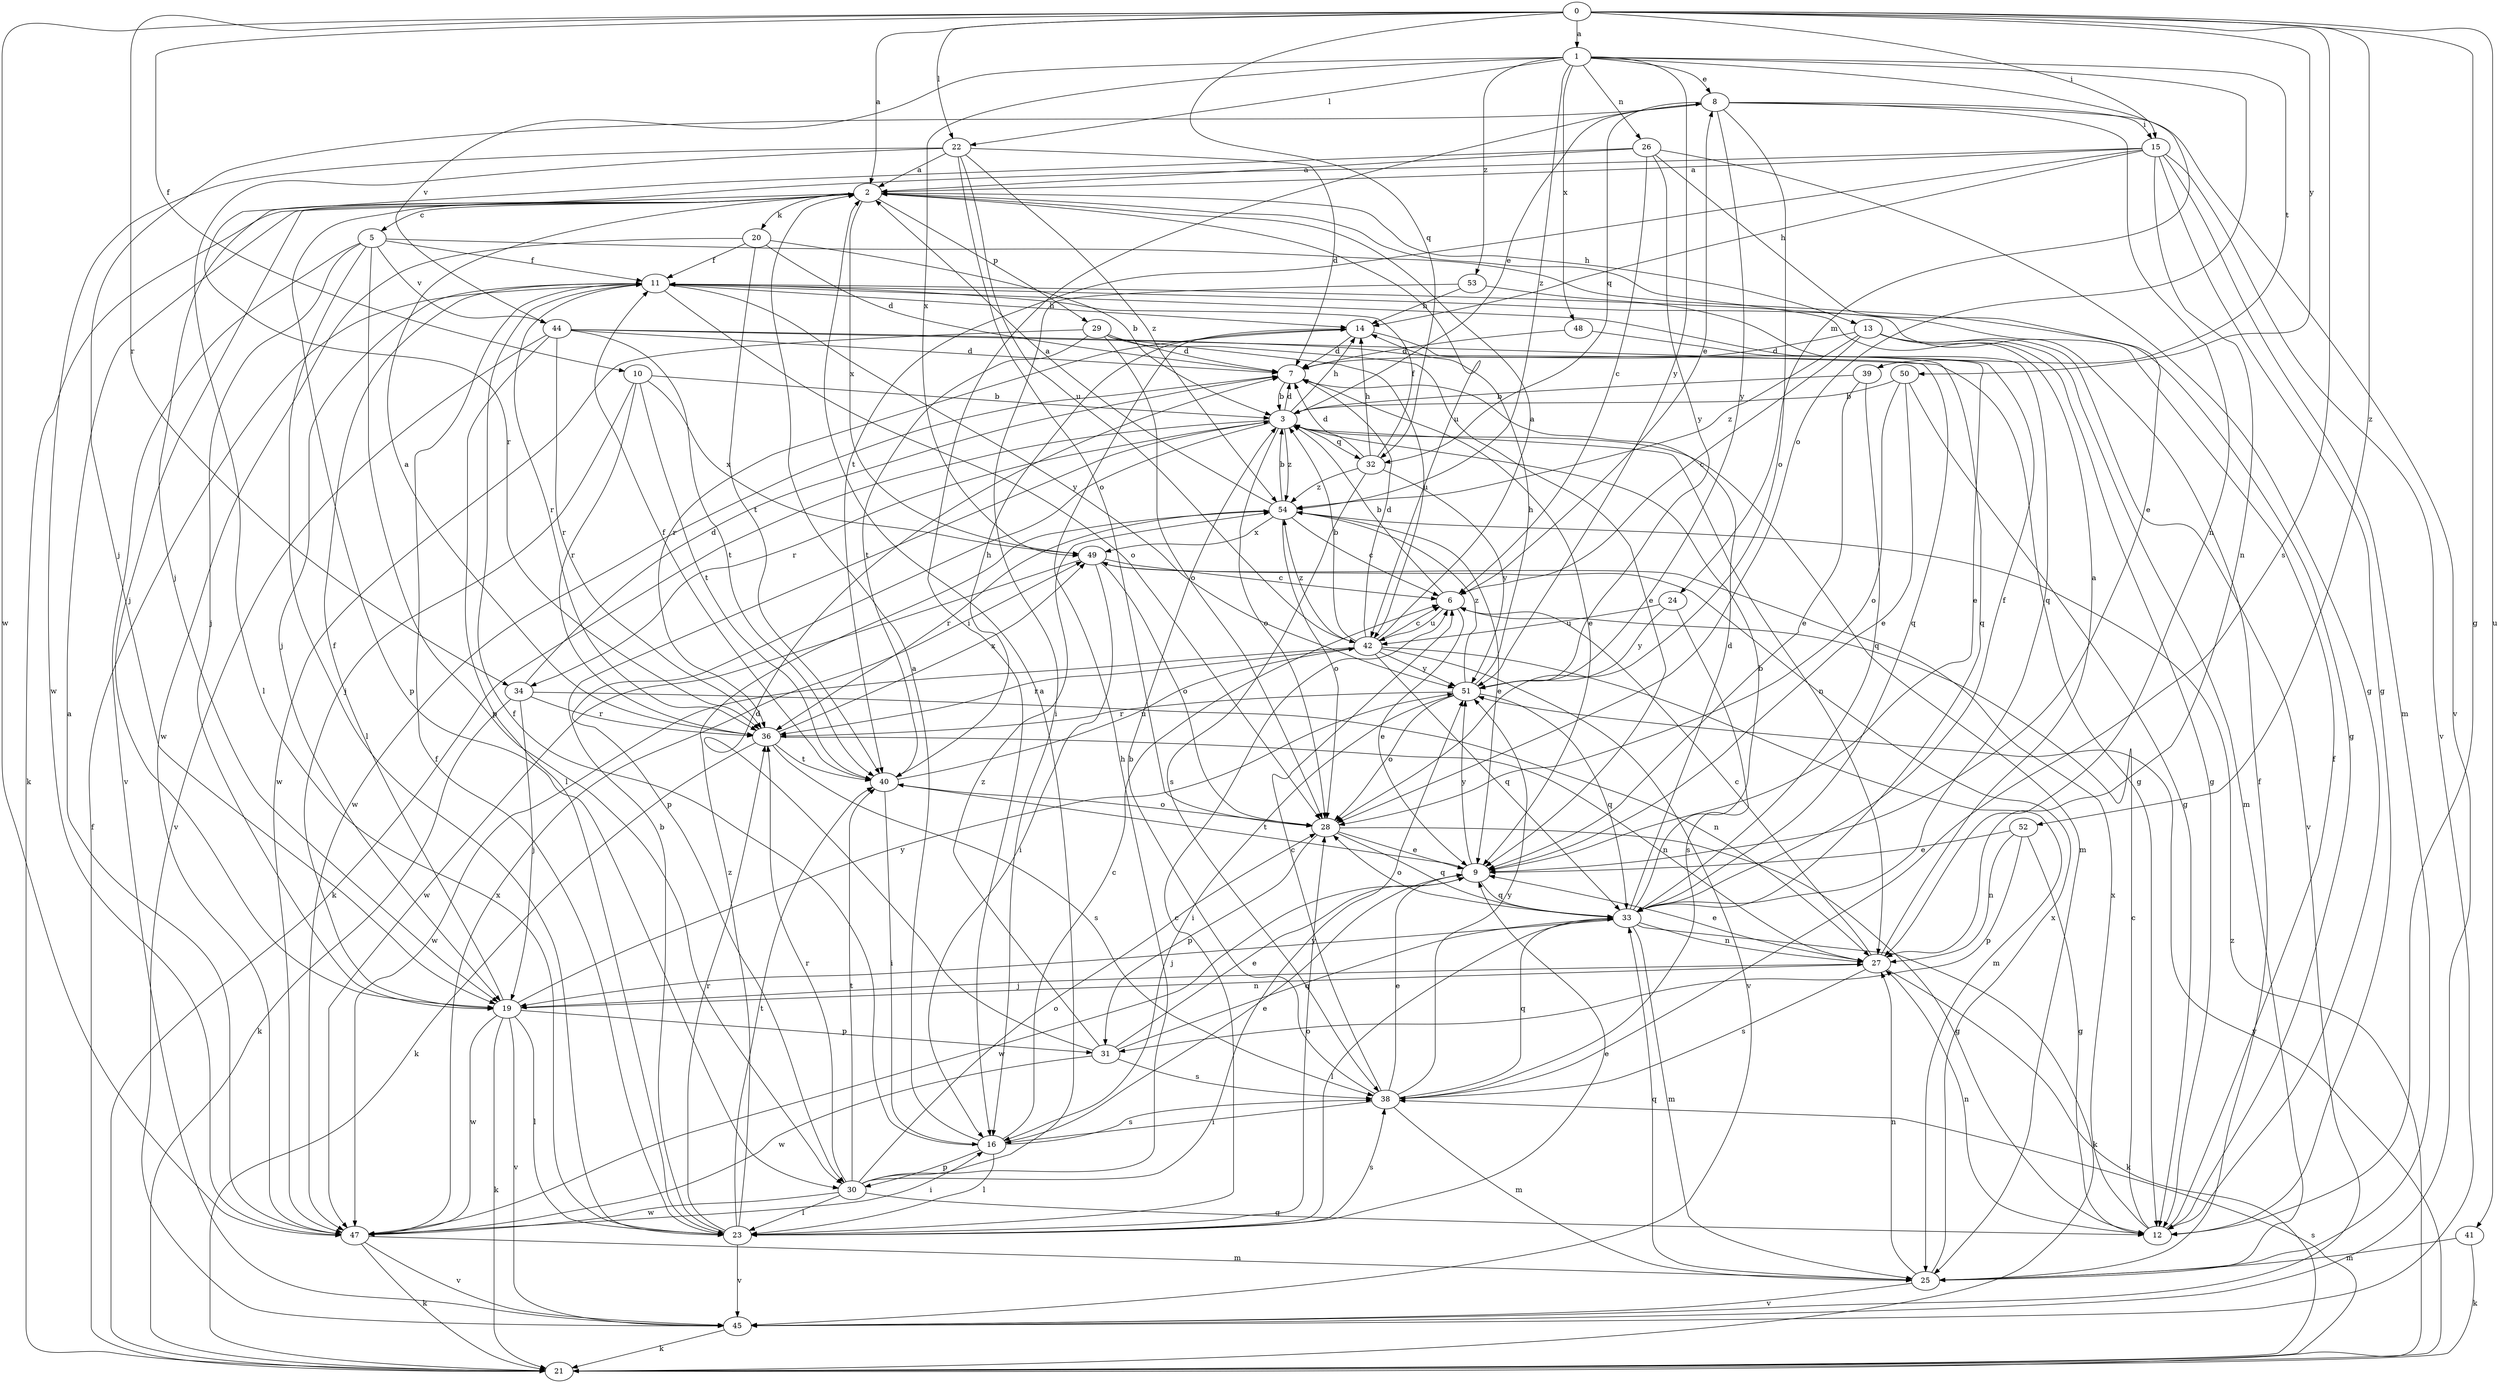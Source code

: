 strict digraph  {
0;
1;
2;
3;
5;
6;
7;
8;
9;
10;
11;
12;
13;
14;
15;
16;
19;
20;
21;
22;
23;
24;
25;
26;
27;
28;
29;
30;
31;
32;
33;
34;
36;
38;
39;
40;
41;
42;
44;
45;
47;
48;
49;
50;
51;
52;
53;
54;
0 -> 1  [label=a];
0 -> 2  [label=a];
0 -> 10  [label=f];
0 -> 12  [label=g];
0 -> 15  [label=i];
0 -> 22  [label=l];
0 -> 32  [label=q];
0 -> 34  [label=r];
0 -> 38  [label=s];
0 -> 41  [label=u];
0 -> 47  [label=w];
0 -> 50  [label=y];
0 -> 52  [label=z];
1 -> 8  [label=e];
1 -> 22  [label=l];
1 -> 24  [label=m];
1 -> 26  [label=n];
1 -> 28  [label=o];
1 -> 39  [label=t];
1 -> 44  [label=v];
1 -> 48  [label=x];
1 -> 49  [label=x];
1 -> 51  [label=y];
1 -> 53  [label=z];
1 -> 54  [label=z];
2 -> 5  [label=c];
2 -> 13  [label=h];
2 -> 19  [label=j];
2 -> 20  [label=k];
2 -> 21  [label=k];
2 -> 29  [label=p];
2 -> 30  [label=p];
2 -> 42  [label=u];
2 -> 49  [label=x];
3 -> 7  [label=d];
3 -> 8  [label=e];
3 -> 14  [label=h];
3 -> 21  [label=k];
3 -> 25  [label=m];
3 -> 27  [label=n];
3 -> 28  [label=o];
3 -> 30  [label=p];
3 -> 32  [label=q];
3 -> 34  [label=r];
3 -> 54  [label=z];
5 -> 11  [label=f];
5 -> 12  [label=g];
5 -> 19  [label=j];
5 -> 23  [label=l];
5 -> 30  [label=p];
5 -> 44  [label=v];
5 -> 45  [label=v];
6 -> 3  [label=b];
6 -> 8  [label=e];
6 -> 9  [label=e];
6 -> 42  [label=u];
7 -> 3  [label=b];
7 -> 9  [label=e];
7 -> 47  [label=w];
8 -> 15  [label=i];
8 -> 16  [label=i];
8 -> 19  [label=j];
8 -> 27  [label=n];
8 -> 28  [label=o];
8 -> 32  [label=q];
8 -> 45  [label=v];
8 -> 51  [label=y];
9 -> 33  [label=q];
9 -> 40  [label=t];
9 -> 47  [label=w];
9 -> 51  [label=y];
10 -> 3  [label=b];
10 -> 19  [label=j];
10 -> 36  [label=r];
10 -> 40  [label=t];
10 -> 49  [label=x];
11 -> 14  [label=h];
11 -> 19  [label=j];
11 -> 28  [label=o];
11 -> 36  [label=r];
11 -> 51  [label=y];
12 -> 6  [label=c];
12 -> 11  [label=f];
12 -> 27  [label=n];
12 -> 49  [label=x];
13 -> 6  [label=c];
13 -> 7  [label=d];
13 -> 12  [label=g];
13 -> 25  [label=m];
13 -> 45  [label=v];
13 -> 54  [label=z];
14 -> 7  [label=d];
14 -> 33  [label=q];
14 -> 36  [label=r];
15 -> 2  [label=a];
15 -> 12  [label=g];
15 -> 14  [label=h];
15 -> 19  [label=j];
15 -> 25  [label=m];
15 -> 27  [label=n];
15 -> 40  [label=t];
15 -> 45  [label=v];
16 -> 2  [label=a];
16 -> 6  [label=c];
16 -> 9  [label=e];
16 -> 11  [label=f];
16 -> 23  [label=l];
16 -> 30  [label=p];
16 -> 38  [label=s];
19 -> 11  [label=f];
19 -> 21  [label=k];
19 -> 23  [label=l];
19 -> 27  [label=n];
19 -> 31  [label=p];
19 -> 45  [label=v];
19 -> 47  [label=w];
19 -> 51  [label=y];
20 -> 3  [label=b];
20 -> 7  [label=d];
20 -> 11  [label=f];
20 -> 40  [label=t];
20 -> 47  [label=w];
21 -> 11  [label=f];
21 -> 38  [label=s];
21 -> 51  [label=y];
21 -> 54  [label=z];
22 -> 2  [label=a];
22 -> 7  [label=d];
22 -> 23  [label=l];
22 -> 28  [label=o];
22 -> 42  [label=u];
22 -> 47  [label=w];
22 -> 54  [label=z];
23 -> 3  [label=b];
23 -> 6  [label=c];
23 -> 9  [label=e];
23 -> 11  [label=f];
23 -> 28  [label=o];
23 -> 36  [label=r];
23 -> 38  [label=s];
23 -> 40  [label=t];
23 -> 45  [label=v];
23 -> 54  [label=z];
24 -> 38  [label=s];
24 -> 42  [label=u];
24 -> 51  [label=y];
25 -> 11  [label=f];
25 -> 27  [label=n];
25 -> 33  [label=q];
25 -> 45  [label=v];
25 -> 49  [label=x];
26 -> 2  [label=a];
26 -> 6  [label=c];
26 -> 9  [label=e];
26 -> 12  [label=g];
26 -> 36  [label=r];
26 -> 51  [label=y];
27 -> 2  [label=a];
27 -> 6  [label=c];
27 -> 9  [label=e];
27 -> 19  [label=j];
27 -> 21  [label=k];
27 -> 38  [label=s];
28 -> 9  [label=e];
28 -> 12  [label=g];
28 -> 31  [label=p];
28 -> 33  [label=q];
29 -> 7  [label=d];
29 -> 9  [label=e];
29 -> 28  [label=o];
29 -> 40  [label=t];
29 -> 42  [label=u];
29 -> 47  [label=w];
30 -> 2  [label=a];
30 -> 12  [label=g];
30 -> 14  [label=h];
30 -> 23  [label=l];
30 -> 28  [label=o];
30 -> 36  [label=r];
30 -> 40  [label=t];
30 -> 47  [label=w];
30 -> 51  [label=y];
31 -> 7  [label=d];
31 -> 9  [label=e];
31 -> 33  [label=q];
31 -> 38  [label=s];
31 -> 47  [label=w];
31 -> 54  [label=z];
32 -> 7  [label=d];
32 -> 11  [label=f];
32 -> 14  [label=h];
32 -> 38  [label=s];
32 -> 51  [label=y];
32 -> 54  [label=z];
33 -> 3  [label=b];
33 -> 7  [label=d];
33 -> 11  [label=f];
33 -> 19  [label=j];
33 -> 21  [label=k];
33 -> 23  [label=l];
33 -> 25  [label=m];
33 -> 27  [label=n];
33 -> 28  [label=o];
34 -> 7  [label=d];
34 -> 19  [label=j];
34 -> 21  [label=k];
34 -> 27  [label=n];
34 -> 36  [label=r];
36 -> 2  [label=a];
36 -> 21  [label=k];
36 -> 27  [label=n];
36 -> 38  [label=s];
36 -> 40  [label=t];
36 -> 49  [label=x];
38 -> 3  [label=b];
38 -> 6  [label=c];
38 -> 9  [label=e];
38 -> 16  [label=i];
38 -> 25  [label=m];
38 -> 33  [label=q];
38 -> 51  [label=y];
39 -> 3  [label=b];
39 -> 9  [label=e];
39 -> 33  [label=q];
40 -> 11  [label=f];
40 -> 14  [label=h];
40 -> 16  [label=i];
40 -> 28  [label=o];
40 -> 42  [label=u];
41 -> 21  [label=k];
41 -> 25  [label=m];
42 -> 2  [label=a];
42 -> 3  [label=b];
42 -> 6  [label=c];
42 -> 7  [label=d];
42 -> 25  [label=m];
42 -> 33  [label=q];
42 -> 36  [label=r];
42 -> 45  [label=v];
42 -> 47  [label=w];
42 -> 51  [label=y];
42 -> 54  [label=z];
44 -> 7  [label=d];
44 -> 12  [label=g];
44 -> 23  [label=l];
44 -> 33  [label=q];
44 -> 36  [label=r];
44 -> 40  [label=t];
44 -> 45  [label=v];
45 -> 21  [label=k];
47 -> 2  [label=a];
47 -> 16  [label=i];
47 -> 21  [label=k];
47 -> 25  [label=m];
47 -> 45  [label=v];
47 -> 49  [label=x];
48 -> 7  [label=d];
48 -> 9  [label=e];
49 -> 6  [label=c];
49 -> 16  [label=i];
49 -> 28  [label=o];
49 -> 47  [label=w];
50 -> 3  [label=b];
50 -> 9  [label=e];
50 -> 12  [label=g];
50 -> 28  [label=o];
51 -> 14  [label=h];
51 -> 16  [label=i];
51 -> 28  [label=o];
51 -> 33  [label=q];
51 -> 36  [label=r];
51 -> 54  [label=z];
52 -> 9  [label=e];
52 -> 12  [label=g];
52 -> 27  [label=n];
52 -> 31  [label=p];
53 -> 14  [label=h];
53 -> 16  [label=i];
53 -> 33  [label=q];
54 -> 2  [label=a];
54 -> 3  [label=b];
54 -> 6  [label=c];
54 -> 9  [label=e];
54 -> 28  [label=o];
54 -> 36  [label=r];
54 -> 49  [label=x];
}
